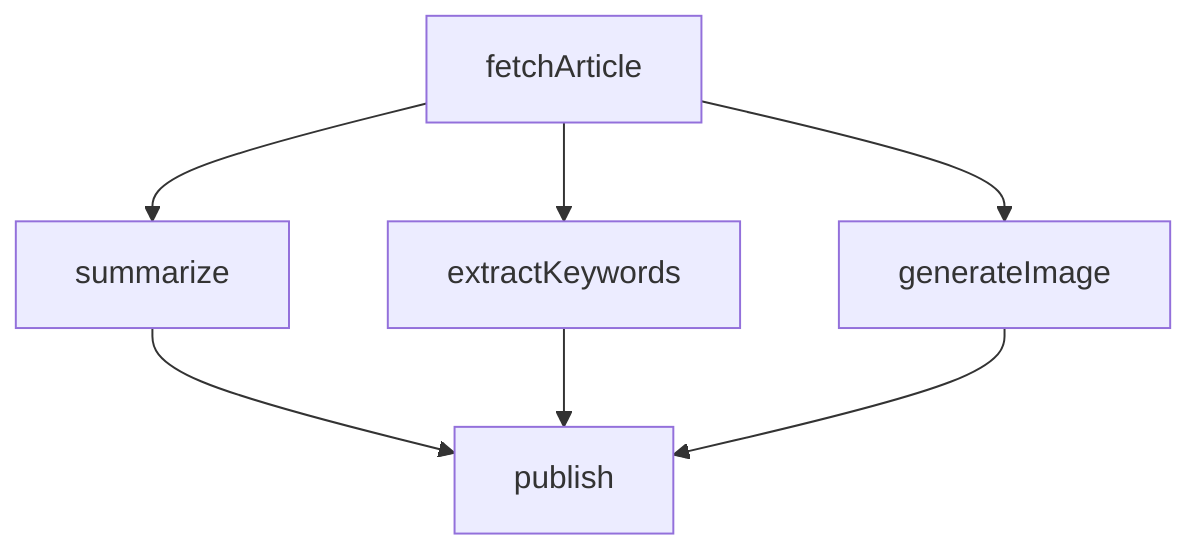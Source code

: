 graph TD
  fetchArticle[fetchArticle] --> summarize[summarize]
  fetchArticle --> extractKeywords[extractKeywords]
  fetchArticle --> generateImage[generateImage]
  summarize --> publish[publish]
  extractKeywords --> publish
  generateImage --> publish